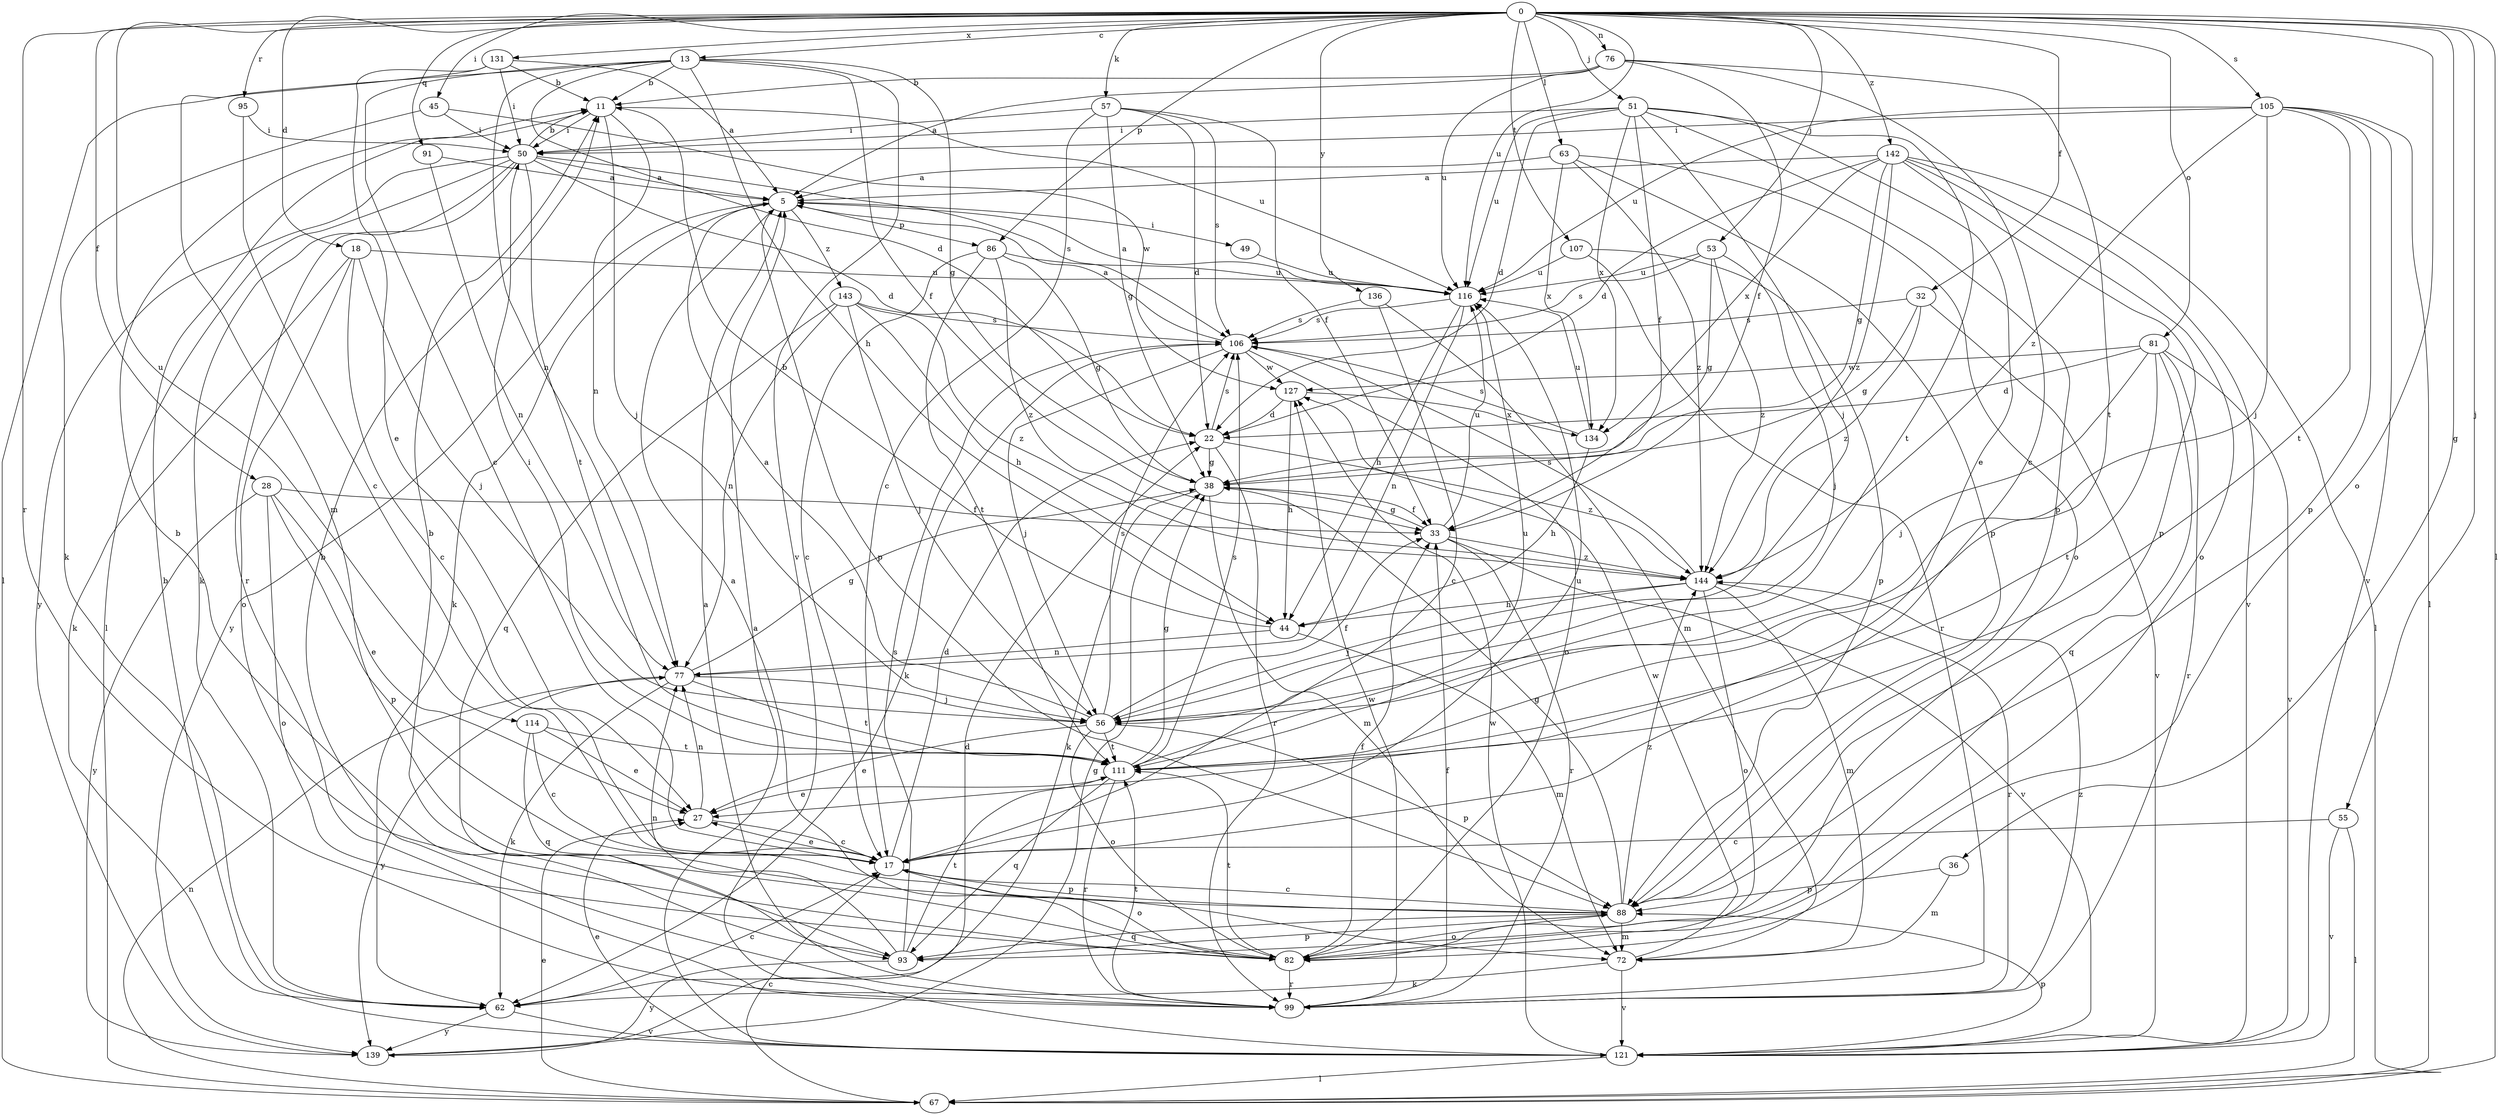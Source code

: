 strict digraph  {
0;
5;
11;
13;
17;
18;
22;
27;
28;
32;
33;
36;
38;
44;
45;
49;
50;
51;
53;
55;
56;
57;
62;
63;
67;
72;
76;
77;
81;
82;
86;
88;
91;
93;
95;
99;
105;
106;
107;
111;
114;
116;
121;
127;
131;
134;
136;
139;
142;
143;
144;
0 -> 13  [label=c];
0 -> 18  [label=d];
0 -> 28  [label=f];
0 -> 32  [label=f];
0 -> 36  [label=g];
0 -> 45  [label=i];
0 -> 51  [label=j];
0 -> 53  [label=j];
0 -> 55  [label=j];
0 -> 57  [label=k];
0 -> 63  [label=l];
0 -> 67  [label=l];
0 -> 76  [label=n];
0 -> 81  [label=o];
0 -> 82  [label=o];
0 -> 86  [label=p];
0 -> 91  [label=q];
0 -> 95  [label=r];
0 -> 99  [label=r];
0 -> 105  [label=s];
0 -> 107  [label=t];
0 -> 114  [label=u];
0 -> 116  [label=u];
0 -> 131  [label=x];
0 -> 136  [label=y];
0 -> 142  [label=z];
5 -> 49  [label=i];
5 -> 62  [label=k];
5 -> 86  [label=p];
5 -> 88  [label=p];
5 -> 139  [label=y];
5 -> 143  [label=z];
11 -> 50  [label=i];
11 -> 56  [label=j];
11 -> 77  [label=n];
11 -> 116  [label=u];
13 -> 11  [label=b];
13 -> 17  [label=c];
13 -> 22  [label=d];
13 -> 33  [label=f];
13 -> 38  [label=g];
13 -> 44  [label=h];
13 -> 67  [label=l];
13 -> 77  [label=n];
13 -> 121  [label=v];
17 -> 22  [label=d];
17 -> 27  [label=e];
17 -> 82  [label=o];
17 -> 88  [label=p];
17 -> 116  [label=u];
18 -> 17  [label=c];
18 -> 56  [label=j];
18 -> 62  [label=k];
18 -> 82  [label=o];
18 -> 116  [label=u];
22 -> 38  [label=g];
22 -> 99  [label=r];
22 -> 106  [label=s];
22 -> 144  [label=z];
27 -> 17  [label=c];
27 -> 77  [label=n];
28 -> 27  [label=e];
28 -> 33  [label=f];
28 -> 82  [label=o];
28 -> 88  [label=p];
28 -> 139  [label=y];
32 -> 38  [label=g];
32 -> 106  [label=s];
32 -> 121  [label=v];
32 -> 144  [label=z];
33 -> 38  [label=g];
33 -> 99  [label=r];
33 -> 116  [label=u];
33 -> 121  [label=v];
33 -> 144  [label=z];
36 -> 72  [label=m];
36 -> 88  [label=p];
38 -> 33  [label=f];
38 -> 62  [label=k];
38 -> 72  [label=m];
44 -> 11  [label=b];
44 -> 72  [label=m];
44 -> 77  [label=n];
45 -> 50  [label=i];
45 -> 62  [label=k];
45 -> 127  [label=w];
49 -> 116  [label=u];
50 -> 5  [label=a];
50 -> 11  [label=b];
50 -> 22  [label=d];
50 -> 62  [label=k];
50 -> 67  [label=l];
50 -> 99  [label=r];
50 -> 106  [label=s];
50 -> 111  [label=t];
50 -> 139  [label=y];
51 -> 22  [label=d];
51 -> 27  [label=e];
51 -> 33  [label=f];
51 -> 50  [label=i];
51 -> 56  [label=j];
51 -> 88  [label=p];
51 -> 111  [label=t];
51 -> 116  [label=u];
51 -> 134  [label=x];
53 -> 38  [label=g];
53 -> 56  [label=j];
53 -> 106  [label=s];
53 -> 116  [label=u];
53 -> 144  [label=z];
55 -> 17  [label=c];
55 -> 67  [label=l];
55 -> 121  [label=v];
56 -> 5  [label=a];
56 -> 27  [label=e];
56 -> 33  [label=f];
56 -> 82  [label=o];
56 -> 88  [label=p];
56 -> 106  [label=s];
56 -> 111  [label=t];
57 -> 17  [label=c];
57 -> 22  [label=d];
57 -> 33  [label=f];
57 -> 38  [label=g];
57 -> 50  [label=i];
57 -> 106  [label=s];
62 -> 17  [label=c];
62 -> 121  [label=v];
62 -> 139  [label=y];
63 -> 5  [label=a];
63 -> 82  [label=o];
63 -> 88  [label=p];
63 -> 134  [label=x];
63 -> 144  [label=z];
67 -> 17  [label=c];
67 -> 27  [label=e];
67 -> 77  [label=n];
72 -> 62  [label=k];
72 -> 121  [label=v];
72 -> 127  [label=w];
76 -> 5  [label=a];
76 -> 11  [label=b];
76 -> 17  [label=c];
76 -> 33  [label=f];
76 -> 111  [label=t];
76 -> 116  [label=u];
77 -> 38  [label=g];
77 -> 56  [label=j];
77 -> 62  [label=k];
77 -> 111  [label=t];
77 -> 139  [label=y];
81 -> 22  [label=d];
81 -> 56  [label=j];
81 -> 93  [label=q];
81 -> 99  [label=r];
81 -> 111  [label=t];
81 -> 121  [label=v];
81 -> 127  [label=w];
82 -> 5  [label=a];
82 -> 11  [label=b];
82 -> 33  [label=f];
82 -> 99  [label=r];
82 -> 111  [label=t];
86 -> 17  [label=c];
86 -> 38  [label=g];
86 -> 111  [label=t];
86 -> 116  [label=u];
86 -> 144  [label=z];
88 -> 17  [label=c];
88 -> 38  [label=g];
88 -> 72  [label=m];
88 -> 82  [label=o];
88 -> 93  [label=q];
88 -> 144  [label=z];
91 -> 5  [label=a];
91 -> 77  [label=n];
93 -> 11  [label=b];
93 -> 77  [label=n];
93 -> 88  [label=p];
93 -> 106  [label=s];
93 -> 111  [label=t];
93 -> 139  [label=y];
95 -> 17  [label=c];
95 -> 50  [label=i];
99 -> 5  [label=a];
99 -> 11  [label=b];
99 -> 33  [label=f];
99 -> 111  [label=t];
99 -> 127  [label=w];
99 -> 144  [label=z];
105 -> 50  [label=i];
105 -> 56  [label=j];
105 -> 67  [label=l];
105 -> 88  [label=p];
105 -> 111  [label=t];
105 -> 116  [label=u];
105 -> 121  [label=v];
105 -> 144  [label=z];
106 -> 5  [label=a];
106 -> 56  [label=j];
106 -> 62  [label=k];
106 -> 82  [label=o];
106 -> 127  [label=w];
107 -> 88  [label=p];
107 -> 99  [label=r];
107 -> 116  [label=u];
111 -> 27  [label=e];
111 -> 38  [label=g];
111 -> 50  [label=i];
111 -> 93  [label=q];
111 -> 99  [label=r];
111 -> 106  [label=s];
111 -> 116  [label=u];
114 -> 17  [label=c];
114 -> 27  [label=e];
114 -> 93  [label=q];
114 -> 111  [label=t];
116 -> 5  [label=a];
116 -> 44  [label=h];
116 -> 77  [label=n];
116 -> 106  [label=s];
121 -> 5  [label=a];
121 -> 11  [label=b];
121 -> 27  [label=e];
121 -> 67  [label=l];
121 -> 88  [label=p];
121 -> 127  [label=w];
127 -> 22  [label=d];
127 -> 44  [label=h];
127 -> 134  [label=x];
131 -> 5  [label=a];
131 -> 11  [label=b];
131 -> 27  [label=e];
131 -> 50  [label=i];
131 -> 72  [label=m];
134 -> 44  [label=h];
134 -> 106  [label=s];
134 -> 116  [label=u];
136 -> 17  [label=c];
136 -> 72  [label=m];
136 -> 106  [label=s];
139 -> 22  [label=d];
139 -> 38  [label=g];
142 -> 5  [label=a];
142 -> 22  [label=d];
142 -> 38  [label=g];
142 -> 67  [label=l];
142 -> 82  [label=o];
142 -> 88  [label=p];
142 -> 121  [label=v];
142 -> 134  [label=x];
142 -> 144  [label=z];
143 -> 44  [label=h];
143 -> 56  [label=j];
143 -> 77  [label=n];
143 -> 93  [label=q];
143 -> 106  [label=s];
143 -> 144  [label=z];
144 -> 44  [label=h];
144 -> 56  [label=j];
144 -> 72  [label=m];
144 -> 82  [label=o];
144 -> 99  [label=r];
144 -> 106  [label=s];
}
